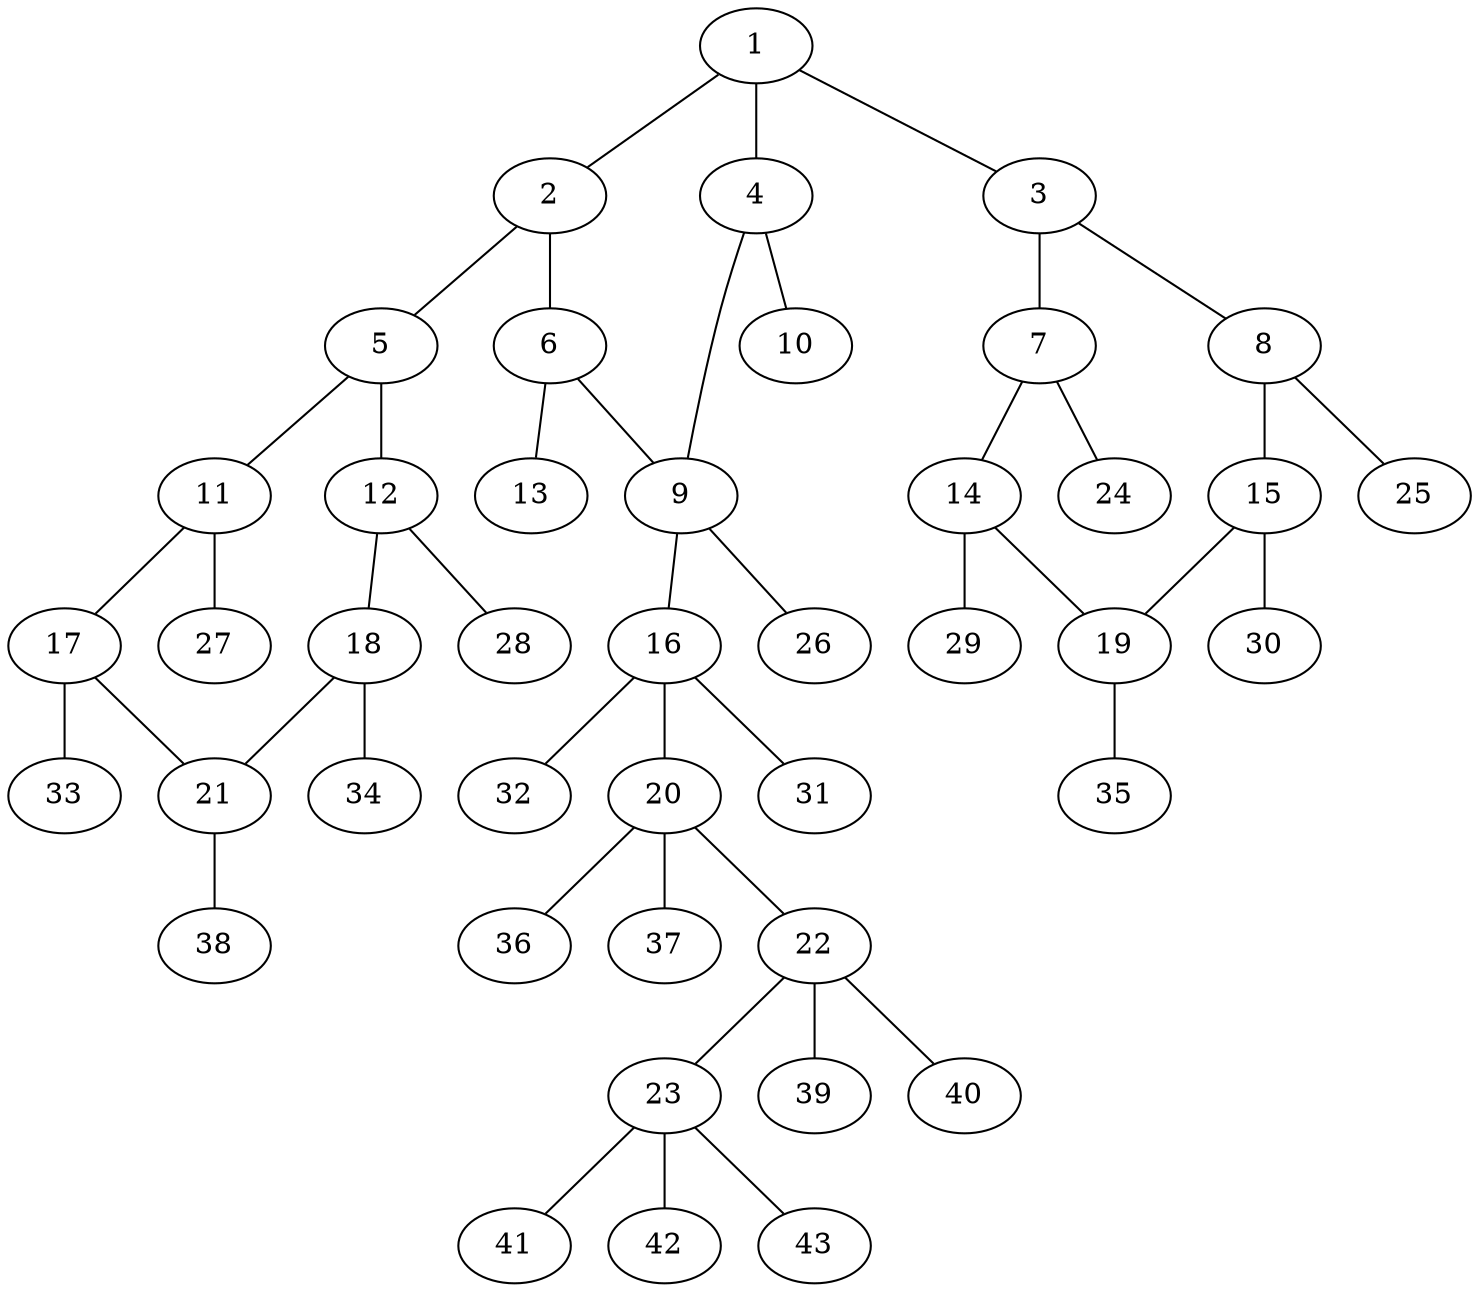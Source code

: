 graph molecule_486 {
	1	 [chem=N];
	2	 [chem=N];
	1 -- 2	 [valence=1];
	3	 [chem=C];
	1 -- 3	 [valence=1];
	4	 [chem=C];
	1 -- 4	 [valence=1];
	5	 [chem=C];
	2 -- 5	 [valence=1];
	6	 [chem=C];
	2 -- 6	 [valence=1];
	7	 [chem=C];
	3 -- 7	 [valence=2];
	8	 [chem=C];
	3 -- 8	 [valence=1];
	9	 [chem=C];
	4 -- 9	 [valence=1];
	10	 [chem=O];
	4 -- 10	 [valence=2];
	11	 [chem=C];
	5 -- 11	 [valence=2];
	12	 [chem=C];
	5 -- 12	 [valence=1];
	6 -- 9	 [valence=1];
	13	 [chem=O];
	6 -- 13	 [valence=2];
	14	 [chem=C];
	7 -- 14	 [valence=1];
	24	 [chem=H];
	7 -- 24	 [valence=1];
	15	 [chem=C];
	8 -- 15	 [valence=2];
	25	 [chem=H];
	8 -- 25	 [valence=1];
	16	 [chem=C];
	9 -- 16	 [valence=1];
	26	 [chem=H];
	9 -- 26	 [valence=1];
	17	 [chem=C];
	11 -- 17	 [valence=1];
	27	 [chem=H];
	11 -- 27	 [valence=1];
	18	 [chem=C];
	12 -- 18	 [valence=2];
	28	 [chem=H];
	12 -- 28	 [valence=1];
	19	 [chem=C];
	14 -- 19	 [valence=2];
	29	 [chem=H];
	14 -- 29	 [valence=1];
	15 -- 19	 [valence=1];
	30	 [chem=H];
	15 -- 30	 [valence=1];
	20	 [chem=C];
	16 -- 20	 [valence=1];
	31	 [chem=H];
	16 -- 31	 [valence=1];
	32	 [chem=H];
	16 -- 32	 [valence=1];
	21	 [chem=C];
	17 -- 21	 [valence=2];
	33	 [chem=H];
	17 -- 33	 [valence=1];
	18 -- 21	 [valence=1];
	34	 [chem=H];
	18 -- 34	 [valence=1];
	35	 [chem=H];
	19 -- 35	 [valence=1];
	22	 [chem=C];
	20 -- 22	 [valence=1];
	36	 [chem=H];
	20 -- 36	 [valence=1];
	37	 [chem=H];
	20 -- 37	 [valence=1];
	38	 [chem=H];
	21 -- 38	 [valence=1];
	23	 [chem=C];
	22 -- 23	 [valence=1];
	39	 [chem=H];
	22 -- 39	 [valence=1];
	40	 [chem=H];
	22 -- 40	 [valence=1];
	41	 [chem=H];
	23 -- 41	 [valence=1];
	42	 [chem=H];
	23 -- 42	 [valence=1];
	43	 [chem=H];
	23 -- 43	 [valence=1];
}
